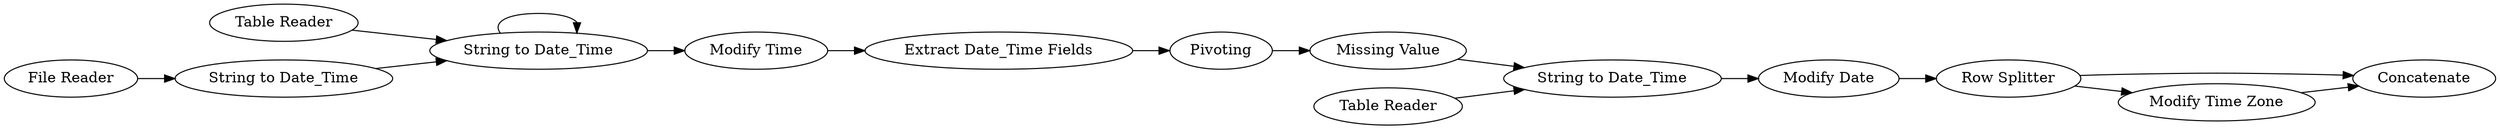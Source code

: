digraph {
	19 -> 6
	27 -> 19
	1 -> 4
	6 -> 17
	4 -> 5
	4 -> 4
	16 -> 19
	3 -> 4
	15 -> 20
	5 -> 15
	17 -> 18
	11 -> 18
	2 -> 3
	17 -> 11
	20 -> 27
	5 [label="Modify Time"]
	16 [label="Table Reader"]
	27 [label="Missing Value"]
	20 [label=Pivoting]
	1 [label="Table Reader"]
	11 [label="Modify Time Zone"]
	4 [label="String to Date_Time"]
	18 [label=Concatenate]
	6 [label="Modify Date"]
	15 [label="Extract Date_Time Fields"]
	17 [label="Row Splitter"]
	3 [label="String to Date_Time"]
	2 [label="File Reader"]
	19 [label="String to Date_Time"]
	rankdir=LR
}
